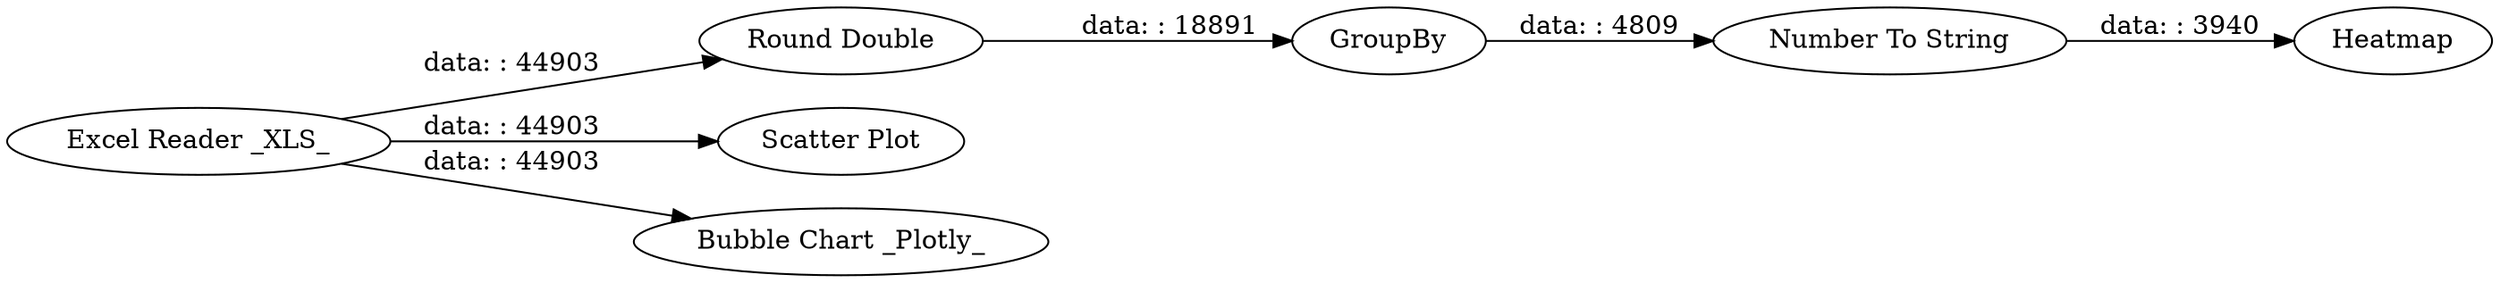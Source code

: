 digraph {
	"-1106995300495937945_27" [label="Number To String"]
	"-1106995300495937945_28" [label="Excel Reader _XLS_"]
	"-1106995300495937945_20" [label=Heatmap]
	"-1106995300495937945_26" [label="Round Double"]
	"-1106995300495937945_25" [label=GroupBy]
	"-1106995300495937945_22" [label="Scatter Plot"]
	"-1106995300495937945_29" [label="Bubble Chart _Plotly_"]
	"-1106995300495937945_27" -> "-1106995300495937945_20" [label="data: : 3940"]
	"-1106995300495937945_25" -> "-1106995300495937945_27" [label="data: : 4809"]
	"-1106995300495937945_28" -> "-1106995300495937945_22" [label="data: : 44903"]
	"-1106995300495937945_28" -> "-1106995300495937945_26" [label="data: : 44903"]
	"-1106995300495937945_28" -> "-1106995300495937945_29" [label="data: : 44903"]
	"-1106995300495937945_26" -> "-1106995300495937945_25" [label="data: : 18891"]
	rankdir=LR
}
